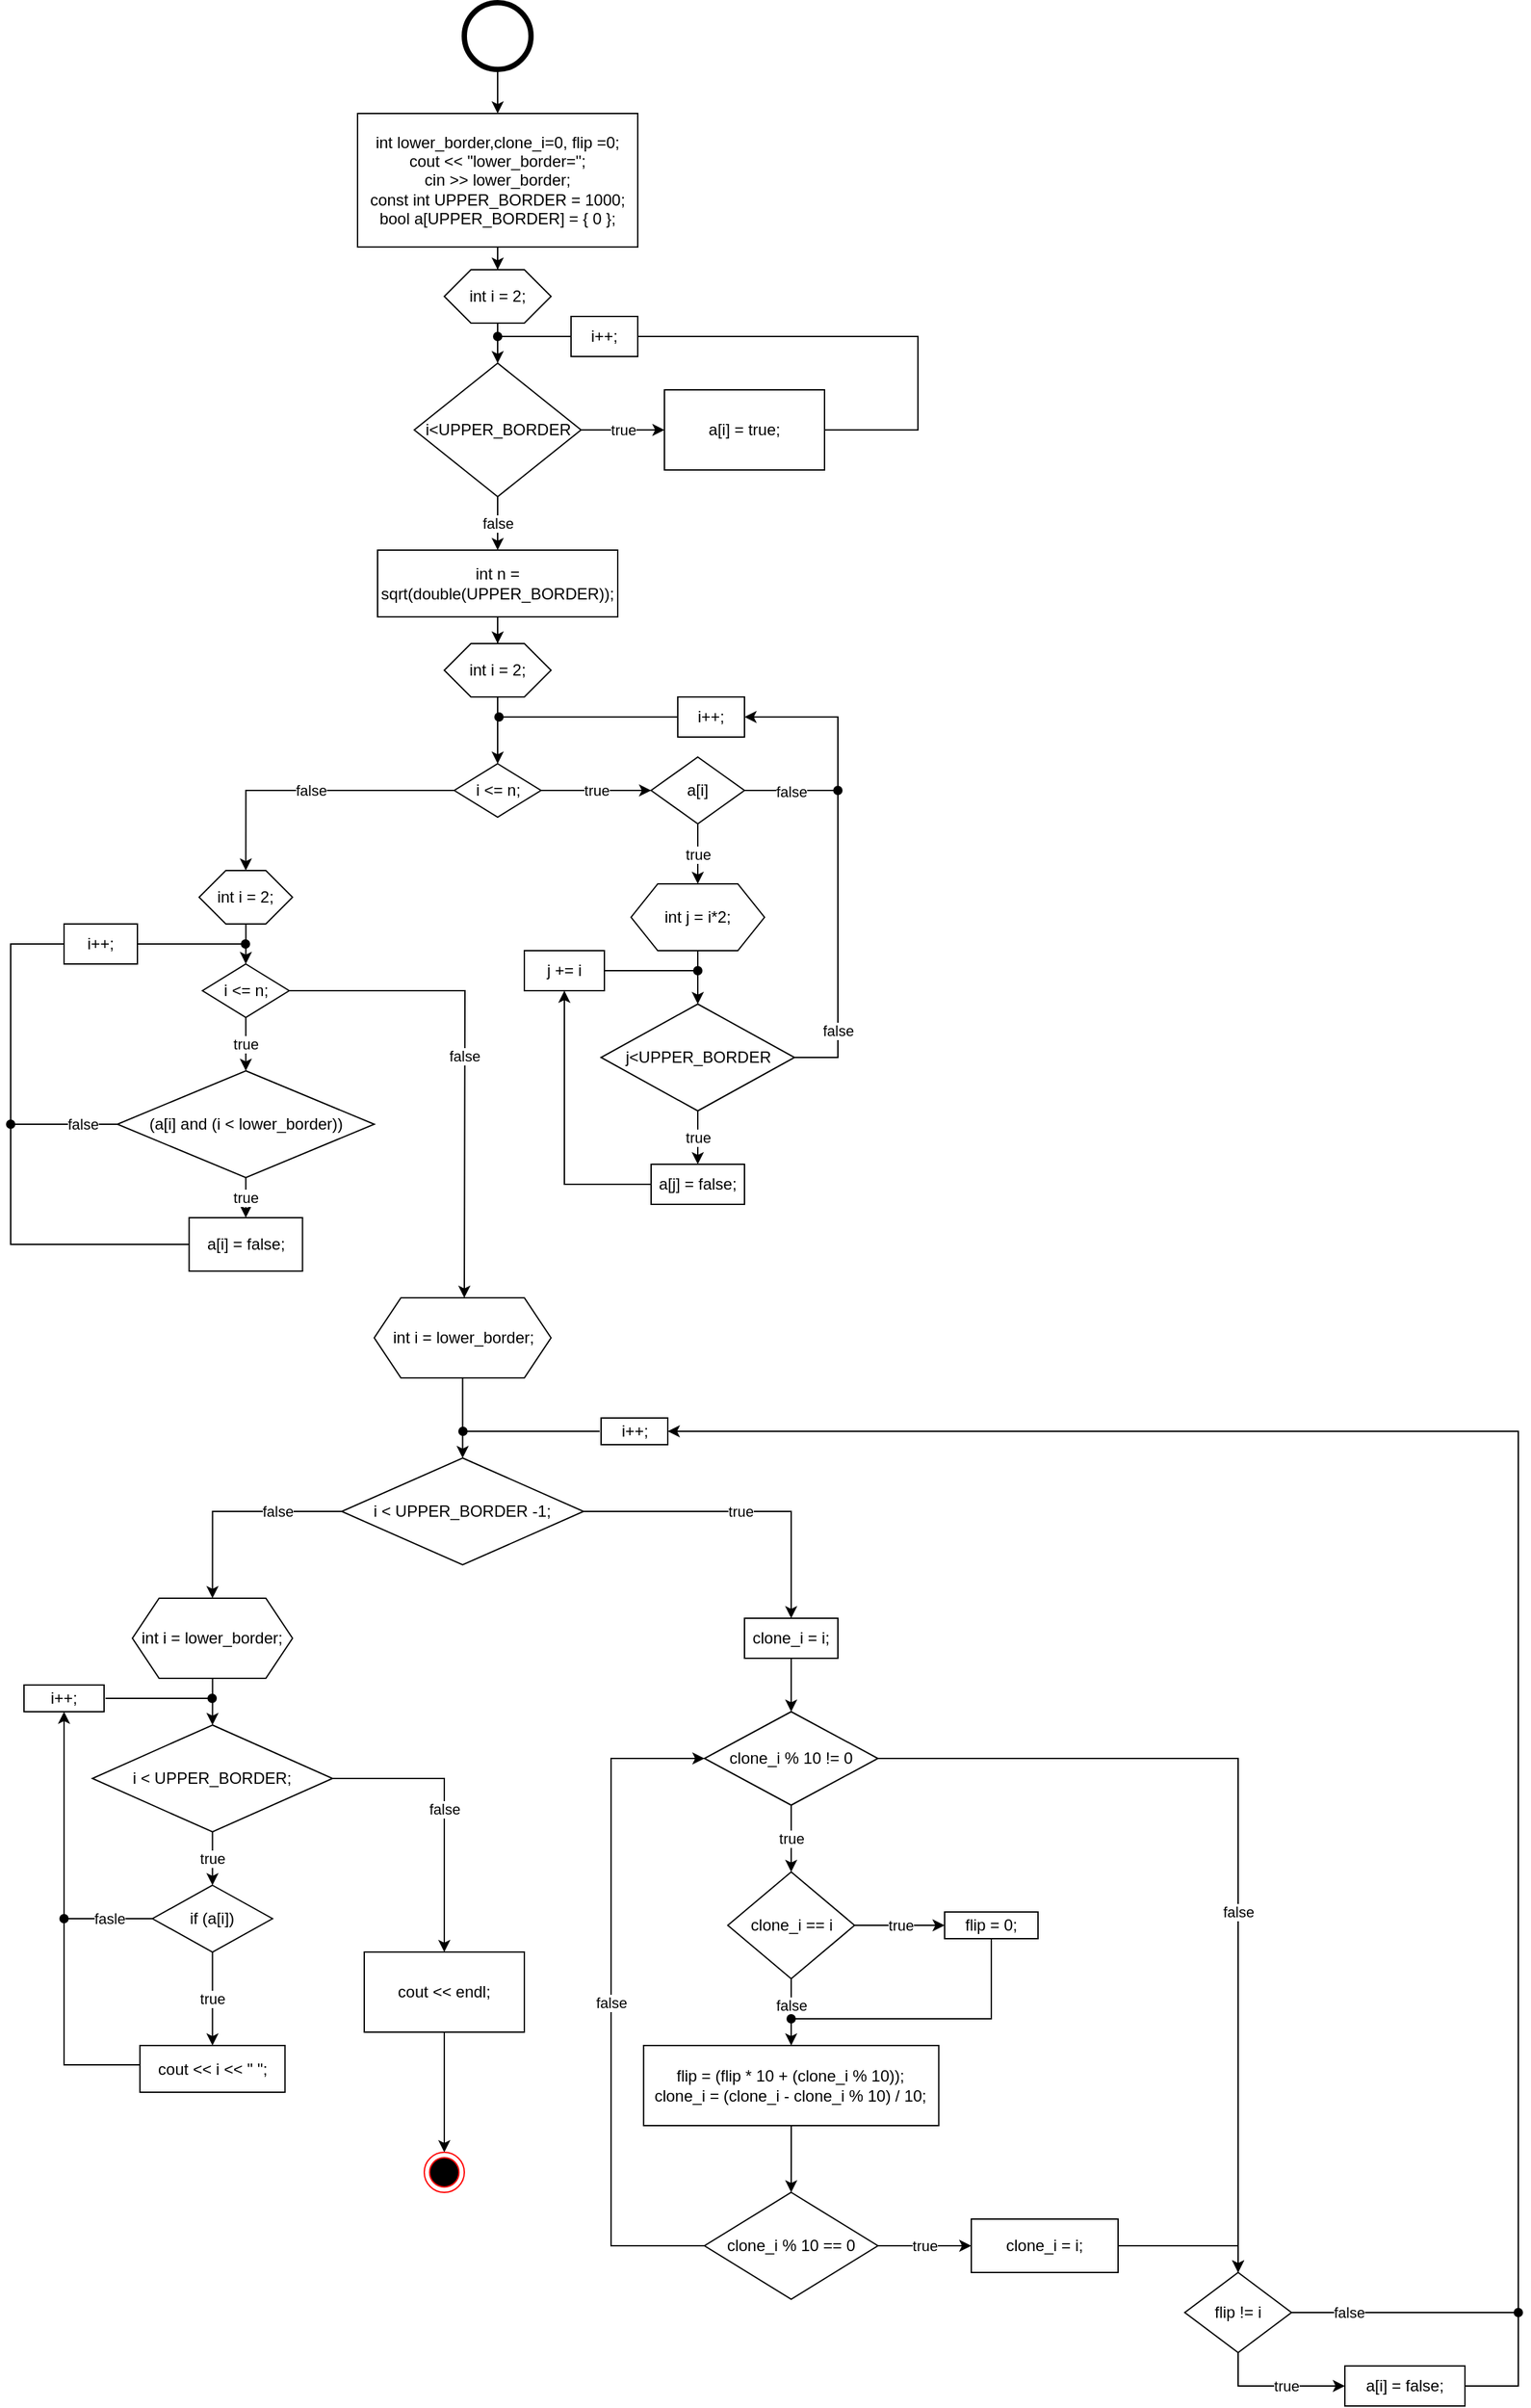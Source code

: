 <mxfile version="20.6.0"><diagram id="sIq6xZeFEaQ0ymk_BWRw" name="Page-1"><mxGraphModel dx="1497" dy="801" grid="1" gridSize="10" guides="1" tooltips="1" connect="1" arrows="1" fold="1" page="1" pageScale="1" pageWidth="850" pageHeight="1100" math="0" shadow="0"><root><mxCell id="0"/><mxCell id="1" parent="0"/><mxCell id="RBUdQY6eUkUuvjh77jjB-4" style="edgeStyle=orthogonalEdgeStyle;rounded=0;orthogonalLoop=1;jettySize=auto;html=1;entryX=0.5;entryY=0;entryDx=0;entryDy=0;" edge="1" parent="1" source="RBUdQY6eUkUuvjh77jjB-1" target="RBUdQY6eUkUuvjh77jjB-5"><mxGeometry relative="1" as="geometry"><mxPoint x="406" y="140" as="targetPoint"/></mxGeometry></mxCell><mxCell id="RBUdQY6eUkUuvjh77jjB-1" value="" style="ellipse;whiteSpace=wrap;html=1;aspect=fixed;strokeWidth=4;" vertex="1" parent="1"><mxGeometry x="380" y="60" width="50" height="50" as="geometry"/></mxCell><mxCell id="RBUdQY6eUkUuvjh77jjB-7" style="edgeStyle=orthogonalEdgeStyle;rounded=0;orthogonalLoop=1;jettySize=auto;html=1;entryX=0.5;entryY=0;entryDx=0;entryDy=0;" edge="1" parent="1" source="RBUdQY6eUkUuvjh77jjB-5" target="RBUdQY6eUkUuvjh77jjB-32"><mxGeometry relative="1" as="geometry"/></mxCell><mxCell id="RBUdQY6eUkUuvjh77jjB-5" value="int lower_border,clone_i=0, flip =0;&lt;br&gt;cout &amp;lt;&amp;lt; &quot;lower_border=&quot;;&lt;br&gt;&lt;div&gt;cin &amp;gt;&amp;gt; lower_border;&lt;/div&gt;&lt;div&gt;const int UPPER_BORDER = 1000;&lt;/div&gt;&lt;div&gt;bool a[UPPER_BORDER] = { 0 };&lt;/div&gt;" style="rounded=0;whiteSpace=wrap;html=1;" vertex="1" parent="1"><mxGeometry x="300" y="143" width="210" height="100" as="geometry"/></mxCell><mxCell id="RBUdQY6eUkUuvjh77jjB-22" value="&lt;div&gt;true&lt;/div&gt;" style="edgeStyle=orthogonalEdgeStyle;rounded=0;orthogonalLoop=1;jettySize=auto;html=1;entryX=0;entryY=0.5;entryDx=0;entryDy=0;" edge="1" parent="1" source="RBUdQY6eUkUuvjh77jjB-6" target="RBUdQY6eUkUuvjh77jjB-8"><mxGeometry relative="1" as="geometry"/></mxCell><mxCell id="RBUdQY6eUkUuvjh77jjB-26" value="&lt;div&gt;false&lt;/div&gt;" style="edgeStyle=orthogonalEdgeStyle;rounded=0;orthogonalLoop=1;jettySize=auto;html=1;entryX=0.5;entryY=0;entryDx=0;entryDy=0;" edge="1" parent="1" source="RBUdQY6eUkUuvjh77jjB-6" target="RBUdQY6eUkUuvjh77jjB-25"><mxGeometry relative="1" as="geometry"/></mxCell><mxCell id="RBUdQY6eUkUuvjh77jjB-6" value="i&amp;lt;UPPER_BORDER" style="rhombus;whiteSpace=wrap;html=1;" vertex="1" parent="1"><mxGeometry x="342.5" y="330" width="125" height="100" as="geometry"/></mxCell><mxCell id="RBUdQY6eUkUuvjh77jjB-16" style="edgeStyle=orthogonalEdgeStyle;rounded=0;orthogonalLoop=1;jettySize=auto;html=1;exitX=0.5;exitY=0;exitDx=0;exitDy=0;startArrow=none;endArrow=oval;endFill=1;" edge="1" parent="1" source="RBUdQY6eUkUuvjh77jjB-82"><mxGeometry relative="1" as="geometry"><mxPoint x="405" y="310" as="targetPoint"/><Array as="points"><mxPoint x="405" y="310"/></Array></mxGeometry></mxCell><mxCell id="RBUdQY6eUkUuvjh77jjB-8" value="&lt;div&gt;a[i] = true;&lt;/div&gt;" style="rounded=0;whiteSpace=wrap;html=1;" vertex="1" parent="1"><mxGeometry x="530" y="350" width="120" height="60" as="geometry"/></mxCell><mxCell id="RBUdQY6eUkUuvjh77jjB-31" style="edgeStyle=orthogonalEdgeStyle;rounded=0;orthogonalLoop=1;jettySize=auto;html=1;entryX=0.5;entryY=0;entryDx=0;entryDy=0;" edge="1" parent="1" source="RBUdQY6eUkUuvjh77jjB-25" target="RBUdQY6eUkUuvjh77jjB-33"><mxGeometry relative="1" as="geometry"/></mxCell><mxCell id="RBUdQY6eUkUuvjh77jjB-25" value="&lt;div&gt;int n = sqrt(double(UPPER_BORDER));&lt;/div&gt;" style="rounded=0;whiteSpace=wrap;html=1;" vertex="1" parent="1"><mxGeometry x="315" y="470" width="180" height="50" as="geometry"/></mxCell><mxCell id="RBUdQY6eUkUuvjh77jjB-39" value="true" style="edgeStyle=orthogonalEdgeStyle;rounded=0;orthogonalLoop=1;jettySize=auto;html=1;entryX=0;entryY=0.5;entryDx=0;entryDy=0;" edge="1" parent="1" source="RBUdQY6eUkUuvjh77jjB-28"><mxGeometry relative="1" as="geometry"><mxPoint x="520" y="650" as="targetPoint"/></mxGeometry></mxCell><mxCell id="RBUdQY6eUkUuvjh77jjB-61" value="false" style="edgeStyle=orthogonalEdgeStyle;rounded=0;orthogonalLoop=1;jettySize=auto;html=1;entryX=0.5;entryY=0;entryDx=0;entryDy=0;" edge="1" parent="1" source="RBUdQY6eUkUuvjh77jjB-28" target="RBUdQY6eUkUuvjh77jjB-62"><mxGeometry relative="1" as="geometry"><mxPoint x="264.96" y="698.5" as="targetPoint"/></mxGeometry></mxCell><mxCell id="RBUdQY6eUkUuvjh77jjB-28" value="i &amp;lt;= n;" style="rhombus;whiteSpace=wrap;html=1;" vertex="1" parent="1"><mxGeometry x="372.5" y="630" width="65" height="40" as="geometry"/></mxCell><mxCell id="RBUdQY6eUkUuvjh77jjB-35" style="edgeStyle=orthogonalEdgeStyle;rounded=0;orthogonalLoop=1;jettySize=auto;html=1;entryX=0.5;entryY=0;entryDx=0;entryDy=0;" edge="1" parent="1" source="RBUdQY6eUkUuvjh77jjB-32" target="RBUdQY6eUkUuvjh77jjB-6"><mxGeometry relative="1" as="geometry"/></mxCell><mxCell id="RBUdQY6eUkUuvjh77jjB-32" value="int i = 2;" style="shape=hexagon;perimeter=hexagonPerimeter2;whiteSpace=wrap;html=1;fixedSize=1;" vertex="1" parent="1"><mxGeometry x="365" y="260" width="80" height="40" as="geometry"/></mxCell><mxCell id="RBUdQY6eUkUuvjh77jjB-34" style="edgeStyle=orthogonalEdgeStyle;rounded=0;orthogonalLoop=1;jettySize=auto;html=1;entryX=0.5;entryY=0;entryDx=0;entryDy=0;" edge="1" parent="1" source="RBUdQY6eUkUuvjh77jjB-33" target="RBUdQY6eUkUuvjh77jjB-28"><mxGeometry relative="1" as="geometry"/></mxCell><mxCell id="RBUdQY6eUkUuvjh77jjB-33" value="int i = 2;" style="shape=hexagon;perimeter=hexagonPerimeter2;whiteSpace=wrap;html=1;fixedSize=1;" vertex="1" parent="1"><mxGeometry x="365" y="540" width="80" height="40" as="geometry"/></mxCell><mxCell id="RBUdQY6eUkUuvjh77jjB-42" value="true" style="edgeStyle=orthogonalEdgeStyle;rounded=0;orthogonalLoop=1;jettySize=auto;html=1;entryX=0.5;entryY=0;entryDx=0;entryDy=0;" edge="1" parent="1" source="RBUdQY6eUkUuvjh77jjB-40" target="RBUdQY6eUkUuvjh77jjB-41"><mxGeometry relative="1" as="geometry"/></mxCell><mxCell id="RBUdQY6eUkUuvjh77jjB-60" value="false" style="edgeStyle=orthogonalEdgeStyle;rounded=0;orthogonalLoop=1;jettySize=auto;html=1;endArrow=oval;endFill=1;" edge="1" parent="1" source="RBUdQY6eUkUuvjh77jjB-40"><mxGeometry relative="1" as="geometry"><mxPoint x="660" y="650" as="targetPoint"/></mxGeometry></mxCell><mxCell id="RBUdQY6eUkUuvjh77jjB-40" value="a[i]" style="rhombus;whiteSpace=wrap;html=1;" vertex="1" parent="1"><mxGeometry x="520" y="625" width="70" height="50" as="geometry"/></mxCell><mxCell id="RBUdQY6eUkUuvjh77jjB-45" style="edgeStyle=orthogonalEdgeStyle;rounded=0;orthogonalLoop=1;jettySize=auto;html=1;entryX=0.5;entryY=0;entryDx=0;entryDy=0;" edge="1" parent="1" source="RBUdQY6eUkUuvjh77jjB-41" target="RBUdQY6eUkUuvjh77jjB-44"><mxGeometry relative="1" as="geometry"/></mxCell><mxCell id="RBUdQY6eUkUuvjh77jjB-41" value="int j = i*2;" style="shape=hexagon;perimeter=hexagonPerimeter2;whiteSpace=wrap;html=1;fixedSize=1;" vertex="1" parent="1"><mxGeometry x="505" y="720" width="100" height="50" as="geometry"/></mxCell><mxCell id="RBUdQY6eUkUuvjh77jjB-47" value="true" style="edgeStyle=orthogonalEdgeStyle;rounded=0;orthogonalLoop=1;jettySize=auto;html=1;entryX=0.5;entryY=0;entryDx=0;entryDy=0;" edge="1" parent="1" source="RBUdQY6eUkUuvjh77jjB-44" target="RBUdQY6eUkUuvjh77jjB-46"><mxGeometry relative="1" as="geometry"/></mxCell><mxCell id="RBUdQY6eUkUuvjh77jjB-56" value="false" style="edgeStyle=orthogonalEdgeStyle;rounded=0;orthogonalLoop=1;jettySize=auto;html=1;entryX=1;entryY=0.5;entryDx=0;entryDy=0;" edge="1" parent="1" source="RBUdQY6eUkUuvjh77jjB-44" target="RBUdQY6eUkUuvjh77jjB-57"><mxGeometry x="-0.706" relative="1" as="geometry"><Array as="points"><mxPoint x="660" y="850"/><mxPoint x="660" y="595"/></Array><mxPoint as="offset"/></mxGeometry></mxCell><mxCell id="RBUdQY6eUkUuvjh77jjB-44" value="j&amp;lt;UPPER_BORDER" style="rhombus;whiteSpace=wrap;html=1;" vertex="1" parent="1"><mxGeometry x="482.5" y="810" width="145" height="80" as="geometry"/></mxCell><mxCell id="RBUdQY6eUkUuvjh77jjB-50" style="edgeStyle=orthogonalEdgeStyle;rounded=0;orthogonalLoop=1;jettySize=auto;html=1;entryX=0.5;entryY=1;entryDx=0;entryDy=0;" edge="1" parent="1" source="RBUdQY6eUkUuvjh77jjB-46" target="RBUdQY6eUkUuvjh77jjB-48"><mxGeometry relative="1" as="geometry"/></mxCell><mxCell id="RBUdQY6eUkUuvjh77jjB-46" value="a[j] = false;" style="rounded=0;whiteSpace=wrap;html=1;" vertex="1" parent="1"><mxGeometry x="520" y="930" width="70" height="30" as="geometry"/></mxCell><mxCell id="RBUdQY6eUkUuvjh77jjB-55" style="edgeStyle=orthogonalEdgeStyle;rounded=0;orthogonalLoop=1;jettySize=auto;html=1;exitX=1;exitY=0.5;exitDx=0;exitDy=0;endArrow=oval;endFill=1;" edge="1" parent="1" source="RBUdQY6eUkUuvjh77jjB-48"><mxGeometry relative="1" as="geometry"><mxPoint x="555" y="785" as="targetPoint"/></mxGeometry></mxCell><mxCell id="RBUdQY6eUkUuvjh77jjB-48" value="j += i" style="rounded=0;whiteSpace=wrap;html=1;" vertex="1" parent="1"><mxGeometry x="425" y="770" width="60" height="30" as="geometry"/></mxCell><mxCell id="RBUdQY6eUkUuvjh77jjB-58" style="edgeStyle=orthogonalEdgeStyle;rounded=0;orthogonalLoop=1;jettySize=auto;html=1;endArrow=oval;endFill=1;exitX=0;exitY=0.5;exitDx=0;exitDy=0;" edge="1" parent="1" source="RBUdQY6eUkUuvjh77jjB-57"><mxGeometry relative="1" as="geometry"><mxPoint x="536" y="595" as="sourcePoint"/><mxPoint x="406" y="595" as="targetPoint"/></mxGeometry></mxCell><mxCell id="RBUdQY6eUkUuvjh77jjB-57" value="i++;" style="rounded=0;whiteSpace=wrap;html=1;" vertex="1" parent="1"><mxGeometry x="540" y="580" width="50" height="30" as="geometry"/></mxCell><mxCell id="RBUdQY6eUkUuvjh77jjB-64" style="edgeStyle=orthogonalEdgeStyle;rounded=0;orthogonalLoop=1;jettySize=auto;html=1;entryX=0.5;entryY=0;entryDx=0;entryDy=0;" edge="1" parent="1" source="RBUdQY6eUkUuvjh77jjB-62" target="RBUdQY6eUkUuvjh77jjB-63"><mxGeometry relative="1" as="geometry"/></mxCell><mxCell id="RBUdQY6eUkUuvjh77jjB-62" value="int i = 2;" style="shape=hexagon;perimeter=hexagonPerimeter2;whiteSpace=wrap;html=1;fixedSize=1;" vertex="1" parent="1"><mxGeometry x="181.25" y="710" width="70" height="40" as="geometry"/></mxCell><mxCell id="RBUdQY6eUkUuvjh77jjB-66" value="true" style="edgeStyle=orthogonalEdgeStyle;rounded=0;orthogonalLoop=1;jettySize=auto;html=1;entryX=0.5;entryY=0;entryDx=0;entryDy=0;" edge="1" parent="1" source="RBUdQY6eUkUuvjh77jjB-63" target="RBUdQY6eUkUuvjh77jjB-65"><mxGeometry relative="1" as="geometry"/></mxCell><mxCell id="RBUdQY6eUkUuvjh77jjB-85" value="false" style="edgeStyle=orthogonalEdgeStyle;rounded=0;orthogonalLoop=1;jettySize=auto;html=1;entryX=0.5;entryY=0;entryDx=0;entryDy=0;" edge="1" parent="1" source="RBUdQY6eUkUuvjh77jjB-63"><mxGeometry relative="1" as="geometry"><mxPoint x="380" y="1030" as="targetPoint"/></mxGeometry></mxCell><mxCell id="RBUdQY6eUkUuvjh77jjB-63" value="i &amp;lt;= n;" style="rhombus;whiteSpace=wrap;html=1;" vertex="1" parent="1"><mxGeometry x="183.75" y="780" width="65" height="40" as="geometry"/></mxCell><mxCell id="RBUdQY6eUkUuvjh77jjB-68" value="&lt;div&gt;true&lt;/div&gt;" style="edgeStyle=orthogonalEdgeStyle;rounded=0;orthogonalLoop=1;jettySize=auto;html=1;entryX=0.5;entryY=0;entryDx=0;entryDy=0;" edge="1" parent="1" source="RBUdQY6eUkUuvjh77jjB-65" target="RBUdQY6eUkUuvjh77jjB-67"><mxGeometry relative="1" as="geometry"/></mxCell><mxCell id="RBUdQY6eUkUuvjh77jjB-75" value="&lt;div&gt;false&lt;/div&gt;" style="edgeStyle=orthogonalEdgeStyle;rounded=0;orthogonalLoop=1;jettySize=auto;html=1;entryX=1;entryY=0.5;entryDx=0;entryDy=0;" edge="1" parent="1" source="RBUdQY6eUkUuvjh77jjB-65" target="RBUdQY6eUkUuvjh77jjB-71"><mxGeometry x="-0.829" relative="1" as="geometry"><mxPoint x="391.25" y="740" as="targetPoint"/><Array as="points"><mxPoint x="40" y="900"/><mxPoint x="40" y="765"/></Array><mxPoint as="offset"/></mxGeometry></mxCell><mxCell id="RBUdQY6eUkUuvjh77jjB-65" value="(a[i] and (i &amp;lt; lower_border))" style="rhombus;whiteSpace=wrap;html=1;" vertex="1" parent="1"><mxGeometry x="120" y="860" width="192.5" height="80" as="geometry"/></mxCell><mxCell id="RBUdQY6eUkUuvjh77jjB-81" style="edgeStyle=orthogonalEdgeStyle;rounded=0;orthogonalLoop=1;jettySize=auto;html=1;endArrow=oval;endFill=1;" edge="1" parent="1" source="RBUdQY6eUkUuvjh77jjB-67"><mxGeometry relative="1" as="geometry"><mxPoint x="40" y="900" as="targetPoint"/><Array as="points"><mxPoint x="40" y="990"/></Array></mxGeometry></mxCell><mxCell id="RBUdQY6eUkUuvjh77jjB-67" value="a[i] = false;" style="rounded=0;whiteSpace=wrap;html=1;" vertex="1" parent="1"><mxGeometry x="173.75" y="970" width="85" height="40" as="geometry"/></mxCell><mxCell id="RBUdQY6eUkUuvjh77jjB-78" style="edgeStyle=orthogonalEdgeStyle;rounded=0;orthogonalLoop=1;jettySize=auto;html=1;endArrow=oval;endFill=1;" edge="1" parent="1" source="RBUdQY6eUkUuvjh77jjB-71"><mxGeometry relative="1" as="geometry"><mxPoint x="216" y="765" as="targetPoint"/><Array as="points"><mxPoint x="216.25" y="765"/></Array></mxGeometry></mxCell><mxCell id="RBUdQY6eUkUuvjh77jjB-71" value="i++;" style="rounded=0;whiteSpace=wrap;html=1;" vertex="1" parent="1"><mxGeometry x="80" y="750" width="55" height="30" as="geometry"/></mxCell><mxCell id="RBUdQY6eUkUuvjh77jjB-82" value="i++;" style="rounded=0;whiteSpace=wrap;html=1;" vertex="1" parent="1"><mxGeometry x="460" y="295" width="50" height="30" as="geometry"/></mxCell><mxCell id="RBUdQY6eUkUuvjh77jjB-83" value="" style="edgeStyle=orthogonalEdgeStyle;rounded=0;orthogonalLoop=1;jettySize=auto;html=1;exitX=1;exitY=0.5;exitDx=0;exitDy=0;endArrow=none;" edge="1" parent="1" source="RBUdQY6eUkUuvjh77jjB-8"><mxGeometry relative="1" as="geometry"><mxPoint x="590" y="350" as="sourcePoint"/><mxPoint x="510" y="310" as="targetPoint"/><Array as="points"><mxPoint x="720" y="380"/><mxPoint x="720" y="310"/></Array></mxGeometry></mxCell><mxCell id="RBUdQY6eUkUuvjh77jjB-96" value="&lt;div&gt;true&lt;/div&gt;" style="edgeStyle=orthogonalEdgeStyle;rounded=0;orthogonalLoop=1;jettySize=auto;html=1;entryX=0.5;entryY=0;entryDx=0;entryDy=0;" edge="1" parent="1" source="RBUdQY6eUkUuvjh77jjB-86" target="RBUdQY6eUkUuvjh77jjB-95"><mxGeometry relative="1" as="geometry"/></mxCell><mxCell id="RBUdQY6eUkUuvjh77jjB-124" value="false" style="edgeStyle=orthogonalEdgeStyle;rounded=0;orthogonalLoop=1;jettySize=auto;html=1;entryX=0.5;entryY=0;entryDx=0;entryDy=0;" edge="1" parent="1" source="RBUdQY6eUkUuvjh77jjB-86" target="RBUdQY6eUkUuvjh77jjB-123"><mxGeometry x="-0.405" relative="1" as="geometry"><mxPoint as="offset"/></mxGeometry></mxCell><mxCell id="RBUdQY6eUkUuvjh77jjB-86" value="i &amp;lt; UPPER_BORDER -1;" style="rhombus;whiteSpace=wrap;html=1;" vertex="1" parent="1"><mxGeometry x="288.13" y="1150" width="181.25" height="80" as="geometry"/></mxCell><mxCell id="RBUdQY6eUkUuvjh77jjB-88" style="edgeStyle=orthogonalEdgeStyle;rounded=0;orthogonalLoop=1;jettySize=auto;html=1;entryX=0.5;entryY=0;entryDx=0;entryDy=0;" edge="1" parent="1" source="RBUdQY6eUkUuvjh77jjB-87" target="RBUdQY6eUkUuvjh77jjB-86"><mxGeometry relative="1" as="geometry"/></mxCell><mxCell id="RBUdQY6eUkUuvjh77jjB-87" value="int i = lower_border;" style="shape=hexagon;perimeter=hexagonPerimeter2;whiteSpace=wrap;html=1;fixedSize=1;" vertex="1" parent="1"><mxGeometry x="312.5" y="1030" width="132.5" height="60" as="geometry"/></mxCell><mxCell id="RBUdQY6eUkUuvjh77jjB-94" style="edgeStyle=orthogonalEdgeStyle;rounded=0;orthogonalLoop=1;jettySize=auto;html=1;endArrow=oval;endFill=1;" edge="1" parent="1"><mxGeometry relative="1" as="geometry"><mxPoint x="481.5" y="1130" as="sourcePoint"/><mxPoint x="379" y="1130" as="targetPoint"/></mxGeometry></mxCell><mxCell id="RBUdQY6eUkUuvjh77jjB-89" value="i++;" style="rounded=0;whiteSpace=wrap;html=1;" vertex="1" parent="1"><mxGeometry x="482.5" y="1120" width="50" height="20" as="geometry"/></mxCell><mxCell id="RBUdQY6eUkUuvjh77jjB-98" style="edgeStyle=orthogonalEdgeStyle;rounded=0;orthogonalLoop=1;jettySize=auto;html=1;entryX=0.5;entryY=0;entryDx=0;entryDy=0;" edge="1" parent="1" source="RBUdQY6eUkUuvjh77jjB-95" target="RBUdQY6eUkUuvjh77jjB-97"><mxGeometry relative="1" as="geometry"/></mxCell><mxCell id="RBUdQY6eUkUuvjh77jjB-95" value="clone_i = i;" style="rounded=0;whiteSpace=wrap;html=1;" vertex="1" parent="1"><mxGeometry x="590" y="1270" width="70" height="30" as="geometry"/></mxCell><mxCell id="RBUdQY6eUkUuvjh77jjB-100" value="true" style="edgeStyle=orthogonalEdgeStyle;rounded=0;orthogonalLoop=1;jettySize=auto;html=1;entryX=0.5;entryY=0;entryDx=0;entryDy=0;" edge="1" parent="1" source="RBUdQY6eUkUuvjh77jjB-97" target="RBUdQY6eUkUuvjh77jjB-99"><mxGeometry relative="1" as="geometry"/></mxCell><mxCell id="RBUdQY6eUkUuvjh77jjB-117" value="false" style="edgeStyle=orthogonalEdgeStyle;rounded=0;orthogonalLoop=1;jettySize=auto;html=1;entryX=0.5;entryY=0;entryDx=0;entryDy=0;" edge="1" parent="1" source="RBUdQY6eUkUuvjh77jjB-97" target="RBUdQY6eUkUuvjh77jjB-114"><mxGeometry x="0.174" relative="1" as="geometry"><mxPoint x="950" y="1765" as="targetPoint"/><mxPoint as="offset"/></mxGeometry></mxCell><mxCell id="RBUdQY6eUkUuvjh77jjB-97" value="clone_i % 10 != 0" style="rhombus;whiteSpace=wrap;html=1;" vertex="1" parent="1"><mxGeometry x="560" y="1340" width="130" height="70" as="geometry"/></mxCell><mxCell id="RBUdQY6eUkUuvjh77jjB-103" value="true" style="edgeStyle=orthogonalEdgeStyle;rounded=0;orthogonalLoop=1;jettySize=auto;html=1;entryX=0;entryY=0.5;entryDx=0;entryDy=0;" edge="1" parent="1" source="RBUdQY6eUkUuvjh77jjB-99" target="RBUdQY6eUkUuvjh77jjB-102"><mxGeometry relative="1" as="geometry"/></mxCell><mxCell id="RBUdQY6eUkUuvjh77jjB-104" value="false" style="edgeStyle=orthogonalEdgeStyle;rounded=0;orthogonalLoop=1;jettySize=auto;html=1;entryX=0.5;entryY=0;entryDx=0;entryDy=0;" edge="1" parent="1" source="RBUdQY6eUkUuvjh77jjB-99" target="RBUdQY6eUkUuvjh77jjB-101"><mxGeometry x="-0.2" relative="1" as="geometry"><mxPoint as="offset"/></mxGeometry></mxCell><mxCell id="RBUdQY6eUkUuvjh77jjB-99" value="clone_i == i" style="rhombus;whiteSpace=wrap;html=1;" vertex="1" parent="1"><mxGeometry x="577.5" y="1460" width="95" height="80" as="geometry"/></mxCell><mxCell id="RBUdQY6eUkUuvjh77jjB-107" style="edgeStyle=orthogonalEdgeStyle;rounded=0;orthogonalLoop=1;jettySize=auto;html=1;entryX=0.5;entryY=0;entryDx=0;entryDy=0;" edge="1" parent="1" source="RBUdQY6eUkUuvjh77jjB-101" target="RBUdQY6eUkUuvjh77jjB-106"><mxGeometry relative="1" as="geometry"/></mxCell><mxCell id="RBUdQY6eUkUuvjh77jjB-101" value="flip = (flip * 10 + (clone_i % 10));&lt;br&gt;clone_i = (clone_i - clone_i % 10) / 10;" style="rounded=0;whiteSpace=wrap;html=1;" vertex="1" parent="1"><mxGeometry x="514.38" y="1590" width="221.25" height="60" as="geometry"/></mxCell><mxCell id="RBUdQY6eUkUuvjh77jjB-105" style="edgeStyle=orthogonalEdgeStyle;rounded=0;orthogonalLoop=1;jettySize=auto;html=1;endArrow=oval;endFill=1;exitX=0.5;exitY=1;exitDx=0;exitDy=0;" edge="1" parent="1" source="RBUdQY6eUkUuvjh77jjB-102"><mxGeometry relative="1" as="geometry"><mxPoint x="780.0" y="1510" as="sourcePoint"/><mxPoint x="625" y="1570" as="targetPoint"/><Array as="points"><mxPoint x="775" y="1570"/></Array></mxGeometry></mxCell><mxCell id="RBUdQY6eUkUuvjh77jjB-102" value="flip = 0;" style="rounded=0;whiteSpace=wrap;html=1;" vertex="1" parent="1"><mxGeometry x="740" y="1490" width="70" height="20" as="geometry"/></mxCell><mxCell id="RBUdQY6eUkUuvjh77jjB-109" value="true" style="edgeStyle=orthogonalEdgeStyle;rounded=0;orthogonalLoop=1;jettySize=auto;html=1;" edge="1" parent="1" source="RBUdQY6eUkUuvjh77jjB-106"><mxGeometry relative="1" as="geometry"><mxPoint x="760" y="1740" as="targetPoint"/></mxGeometry></mxCell><mxCell id="RBUdQY6eUkUuvjh77jjB-113" value="false" style="edgeStyle=orthogonalEdgeStyle;rounded=0;orthogonalLoop=1;jettySize=auto;html=1;entryX=0;entryY=0.5;entryDx=0;entryDy=0;" edge="1" parent="1" source="RBUdQY6eUkUuvjh77jjB-106" target="RBUdQY6eUkUuvjh77jjB-97"><mxGeometry relative="1" as="geometry"><mxPoint x="455" y="1340" as="targetPoint"/><Array as="points"><mxPoint x="490" y="1740"/><mxPoint x="490" y="1375"/></Array></mxGeometry></mxCell><mxCell id="RBUdQY6eUkUuvjh77jjB-106" value="clone_i % 10 == 0" style="rhombus;whiteSpace=wrap;html=1;" vertex="1" parent="1"><mxGeometry x="560.01" y="1700" width="130" height="80" as="geometry"/></mxCell><mxCell id="RBUdQY6eUkUuvjh77jjB-115" style="edgeStyle=orthogonalEdgeStyle;rounded=0;orthogonalLoop=1;jettySize=auto;html=1;entryX=0.5;entryY=0;entryDx=0;entryDy=0;" edge="1" parent="1" source="RBUdQY6eUkUuvjh77jjB-108" target="RBUdQY6eUkUuvjh77jjB-114"><mxGeometry relative="1" as="geometry"/></mxCell><mxCell id="RBUdQY6eUkUuvjh77jjB-108" value="clone_i = i;" style="rounded=0;whiteSpace=wrap;html=1;" vertex="1" parent="1"><mxGeometry x="760" y="1720" width="110" height="40" as="geometry"/></mxCell><mxCell id="RBUdQY6eUkUuvjh77jjB-119" value="true" style="edgeStyle=orthogonalEdgeStyle;rounded=0;orthogonalLoop=1;jettySize=auto;html=1;entryX=0;entryY=0.5;entryDx=0;entryDy=0;exitX=0.5;exitY=1;exitDx=0;exitDy=0;" edge="1" parent="1" source="RBUdQY6eUkUuvjh77jjB-114" target="RBUdQY6eUkUuvjh77jjB-118"><mxGeometry x="0.154" relative="1" as="geometry"><mxPoint as="offset"/></mxGeometry></mxCell><mxCell id="RBUdQY6eUkUuvjh77jjB-122" value="false" style="edgeStyle=orthogonalEdgeStyle;rounded=0;orthogonalLoop=1;jettySize=auto;html=1;strokeColor=default;endArrow=oval;endFill=1;" edge="1" parent="1" source="RBUdQY6eUkUuvjh77jjB-114"><mxGeometry x="-0.5" relative="1" as="geometry"><mxPoint x="1170" y="1790" as="targetPoint"/><Array as="points"><mxPoint x="1110" y="1790"/></Array><mxPoint as="offset"/></mxGeometry></mxCell><mxCell id="RBUdQY6eUkUuvjh77jjB-114" value="flip != i" style="rhombus;whiteSpace=wrap;html=1;" vertex="1" parent="1"><mxGeometry x="920" y="1760" width="80" height="60" as="geometry"/></mxCell><mxCell id="RBUdQY6eUkUuvjh77jjB-120" style="edgeStyle=orthogonalEdgeStyle;rounded=0;orthogonalLoop=1;jettySize=auto;html=1;exitX=1;exitY=0.5;exitDx=0;exitDy=0;" edge="1" parent="1" source="RBUdQY6eUkUuvjh77jjB-118" target="RBUdQY6eUkUuvjh77jjB-89"><mxGeometry relative="1" as="geometry"><mxPoint x="1110" y="1790" as="sourcePoint"/><Array as="points"><mxPoint x="1170" y="1845"/><mxPoint x="1170" y="1130"/></Array></mxGeometry></mxCell><mxCell id="RBUdQY6eUkUuvjh77jjB-118" value="a[i] = false;" style="rounded=0;whiteSpace=wrap;html=1;" vertex="1" parent="1"><mxGeometry x="1040" y="1830" width="90" height="30" as="geometry"/></mxCell><mxCell id="RBUdQY6eUkUuvjh77jjB-126" style="edgeStyle=orthogonalEdgeStyle;rounded=0;orthogonalLoop=1;jettySize=auto;html=1;entryX=0.5;entryY=0;entryDx=0;entryDy=0;" edge="1" parent="1" source="RBUdQY6eUkUuvjh77jjB-123" target="RBUdQY6eUkUuvjh77jjB-125"><mxGeometry relative="1" as="geometry"/></mxCell><mxCell id="RBUdQY6eUkUuvjh77jjB-123" value="int i = lower_border;" style="shape=hexagon;perimeter=hexagonPerimeter2;whiteSpace=wrap;html=1;fixedSize=1;" vertex="1" parent="1"><mxGeometry x="131.25" y="1255" width="120" height="60" as="geometry"/></mxCell><mxCell id="RBUdQY6eUkUuvjh77jjB-133" value="true" style="edgeStyle=orthogonalEdgeStyle;rounded=0;orthogonalLoop=1;jettySize=auto;html=1;entryX=0.5;entryY=0;entryDx=0;entryDy=0;" edge="1" parent="1" source="RBUdQY6eUkUuvjh77jjB-125" target="RBUdQY6eUkUuvjh77jjB-132"><mxGeometry relative="1" as="geometry"/></mxCell><mxCell id="RBUdQY6eUkUuvjh77jjB-142" value="false" style="edgeStyle=orthogonalEdgeStyle;rounded=0;orthogonalLoop=1;jettySize=auto;html=1;" edge="1" parent="1" source="RBUdQY6eUkUuvjh77jjB-125" target="RBUdQY6eUkUuvjh77jjB-141"><mxGeometry relative="1" as="geometry"/></mxCell><mxCell id="RBUdQY6eUkUuvjh77jjB-125" value="i &amp;lt; UPPER_BORDER;" style="rhombus;whiteSpace=wrap;html=1;" vertex="1" parent="1"><mxGeometry x="101.25" y="1350" width="180" height="80" as="geometry"/></mxCell><mxCell id="RBUdQY6eUkUuvjh77jjB-131" style="edgeStyle=orthogonalEdgeStyle;rounded=0;orthogonalLoop=1;jettySize=auto;html=1;endArrow=oval;endFill=1;" edge="1" parent="1"><mxGeometry relative="1" as="geometry"><mxPoint x="111" y="1330" as="sourcePoint"/><mxPoint x="191" y="1330" as="targetPoint"/></mxGeometry></mxCell><mxCell id="RBUdQY6eUkUuvjh77jjB-127" value="i++;" style="rounded=0;whiteSpace=wrap;html=1;" vertex="1" parent="1"><mxGeometry x="50" y="1320" width="60" height="20" as="geometry"/></mxCell><mxCell id="RBUdQY6eUkUuvjh77jjB-136" value="fasle" style="edgeStyle=orthogonalEdgeStyle;rounded=0;orthogonalLoop=1;jettySize=auto;html=1;entryX=0.5;entryY=1;entryDx=0;entryDy=0;" edge="1" parent="1" source="RBUdQY6eUkUuvjh77jjB-132" target="RBUdQY6eUkUuvjh77jjB-127"><mxGeometry x="-0.707" relative="1" as="geometry"><mxPoint as="offset"/></mxGeometry></mxCell><mxCell id="RBUdQY6eUkUuvjh77jjB-138" value="true" style="edgeStyle=orthogonalEdgeStyle;rounded=0;orthogonalLoop=1;jettySize=auto;html=1;" edge="1" parent="1" source="RBUdQY6eUkUuvjh77jjB-132" target="RBUdQY6eUkUuvjh77jjB-137"><mxGeometry relative="1" as="geometry"/></mxCell><mxCell id="RBUdQY6eUkUuvjh77jjB-132" value="if (a[i])" style="rhombus;whiteSpace=wrap;html=1;" vertex="1" parent="1"><mxGeometry x="146.25" y="1470" width="90" height="50" as="geometry"/></mxCell><mxCell id="RBUdQY6eUkUuvjh77jjB-140" style="edgeStyle=orthogonalEdgeStyle;rounded=0;orthogonalLoop=1;jettySize=auto;html=1;endArrow=oval;endFill=1;" edge="1" parent="1"><mxGeometry relative="1" as="geometry"><mxPoint x="136.88" y="1604.478" as="sourcePoint"/><mxPoint x="80" y="1495" as="targetPoint"/><Array as="points"><mxPoint x="80" y="1605"/><mxPoint x="80" y="1495"/></Array></mxGeometry></mxCell><mxCell id="RBUdQY6eUkUuvjh77jjB-137" value="cout &amp;lt;&amp;lt; i &amp;lt;&amp;lt; &quot; &quot;;" style="whiteSpace=wrap;html=1;" vertex="1" parent="1"><mxGeometry x="136.88" y="1590" width="108.75" height="35" as="geometry"/></mxCell><mxCell id="RBUdQY6eUkUuvjh77jjB-145" style="edgeStyle=orthogonalEdgeStyle;rounded=0;orthogonalLoop=1;jettySize=auto;html=1;entryX=0.5;entryY=0;entryDx=0;entryDy=0;" edge="1" parent="1" source="RBUdQY6eUkUuvjh77jjB-141" target="RBUdQY6eUkUuvjh77jjB-144"><mxGeometry relative="1" as="geometry"/></mxCell><mxCell id="RBUdQY6eUkUuvjh77jjB-141" value="cout &amp;lt;&amp;lt; endl;" style="whiteSpace=wrap;html=1;" vertex="1" parent="1"><mxGeometry x="305" y="1520" width="120" height="60" as="geometry"/></mxCell><mxCell id="RBUdQY6eUkUuvjh77jjB-144" value="" style="ellipse;html=1;shape=endState;fillColor=#000000;strokeColor=#ff0000;" vertex="1" parent="1"><mxGeometry x="350" y="1670" width="30" height="30" as="geometry"/></mxCell></root></mxGraphModel></diagram></mxfile>